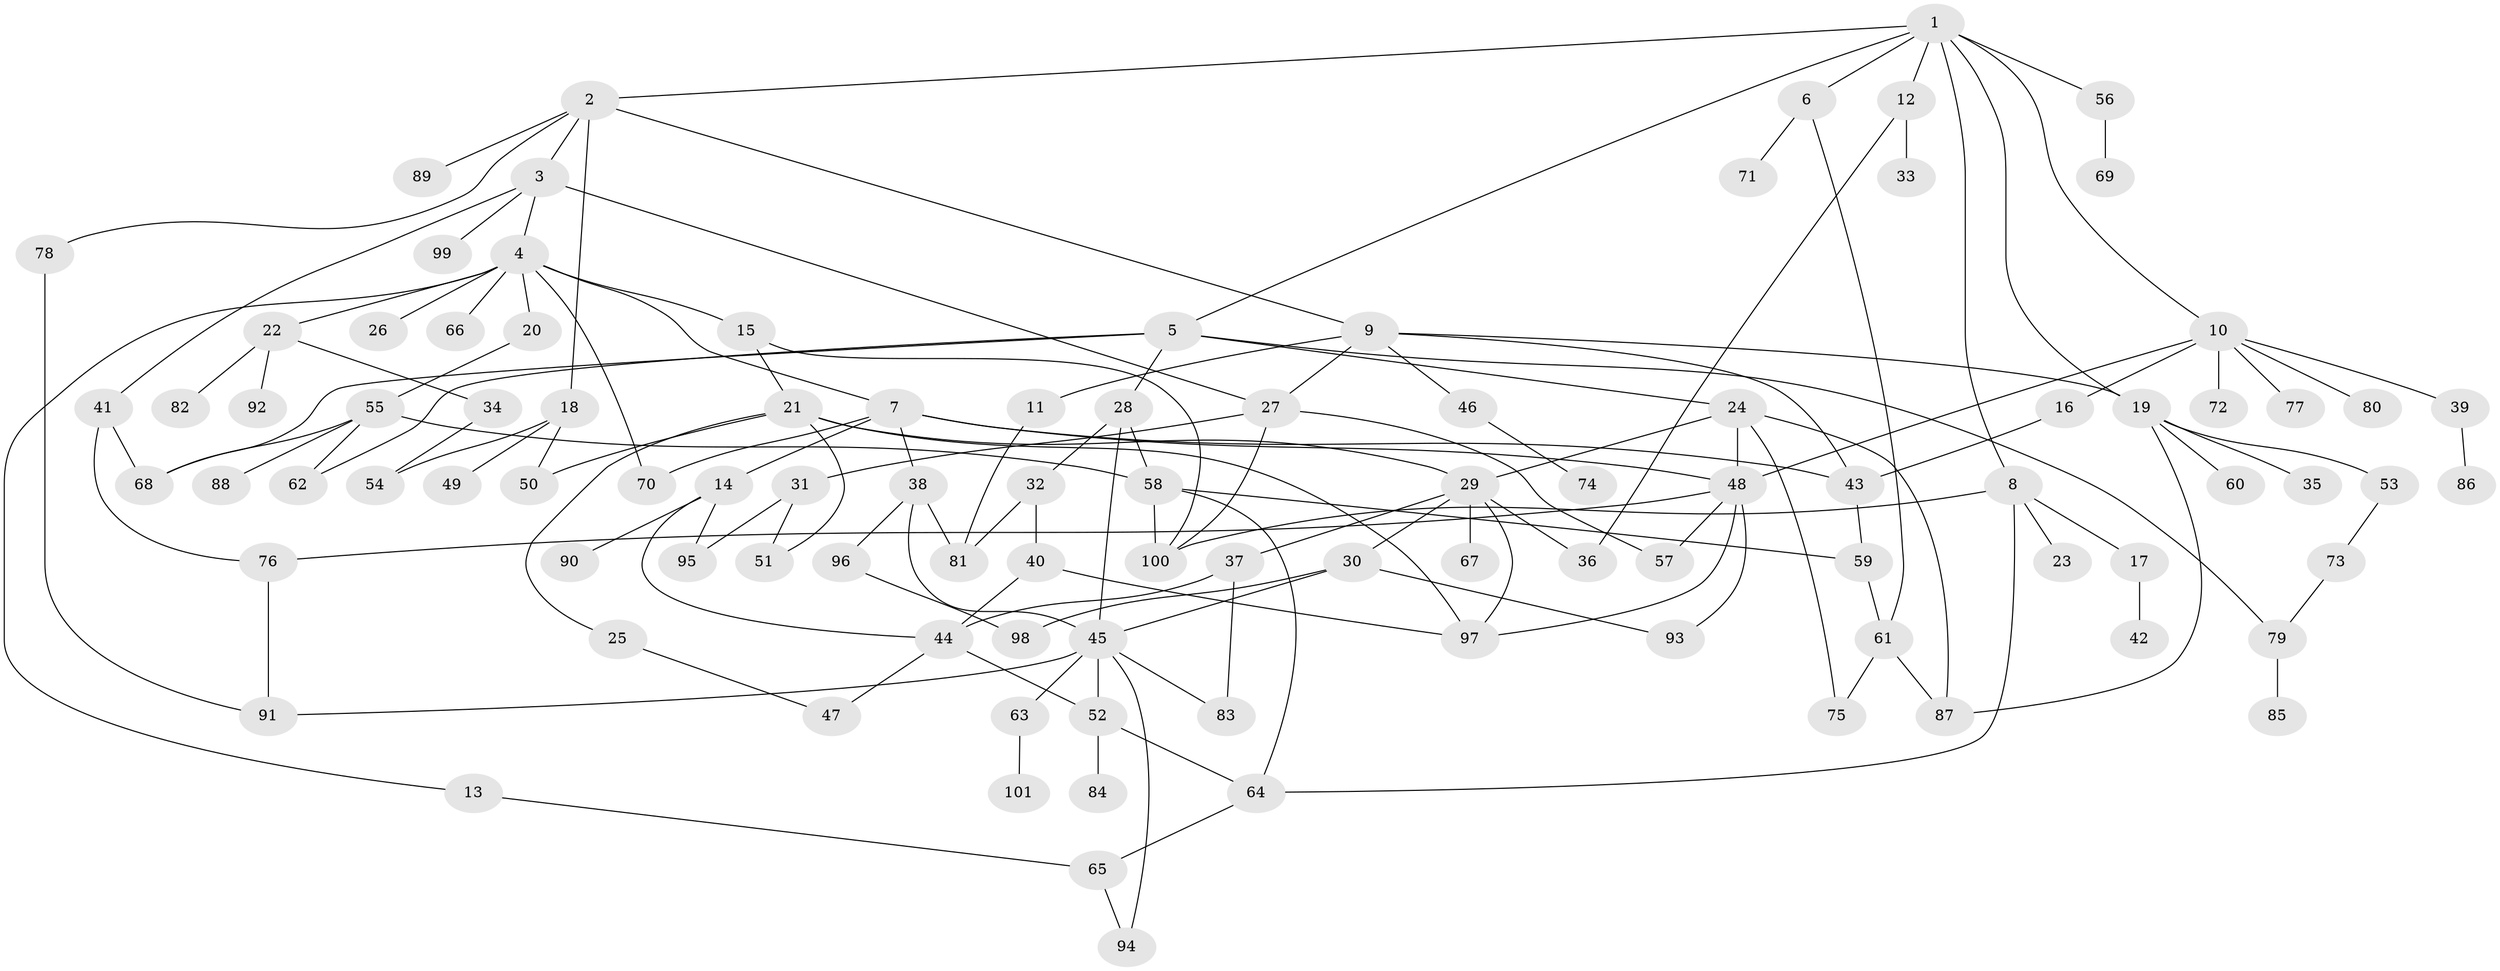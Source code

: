 // coarse degree distribution, {8: 0.06, 6: 0.08, 5: 0.04, 10: 0.02, 3: 0.18, 19: 0.02, 4: 0.08, 7: 0.02, 2: 0.28, 1: 0.22}
// Generated by graph-tools (version 1.1) at 2025/16/03/04/25 18:16:57]
// undirected, 101 vertices, 148 edges
graph export_dot {
graph [start="1"]
  node [color=gray90,style=filled];
  1;
  2;
  3;
  4;
  5;
  6;
  7;
  8;
  9;
  10;
  11;
  12;
  13;
  14;
  15;
  16;
  17;
  18;
  19;
  20;
  21;
  22;
  23;
  24;
  25;
  26;
  27;
  28;
  29;
  30;
  31;
  32;
  33;
  34;
  35;
  36;
  37;
  38;
  39;
  40;
  41;
  42;
  43;
  44;
  45;
  46;
  47;
  48;
  49;
  50;
  51;
  52;
  53;
  54;
  55;
  56;
  57;
  58;
  59;
  60;
  61;
  62;
  63;
  64;
  65;
  66;
  67;
  68;
  69;
  70;
  71;
  72;
  73;
  74;
  75;
  76;
  77;
  78;
  79;
  80;
  81;
  82;
  83;
  84;
  85;
  86;
  87;
  88;
  89;
  90;
  91;
  92;
  93;
  94;
  95;
  96;
  97;
  98;
  99;
  100;
  101;
  1 -- 2;
  1 -- 5;
  1 -- 6;
  1 -- 8;
  1 -- 10;
  1 -- 12;
  1 -- 19;
  1 -- 56;
  2 -- 3;
  2 -- 9;
  2 -- 18;
  2 -- 78;
  2 -- 89;
  3 -- 4;
  3 -- 27;
  3 -- 41;
  3 -- 99;
  4 -- 7;
  4 -- 13;
  4 -- 15;
  4 -- 20;
  4 -- 22;
  4 -- 26;
  4 -- 66;
  4 -- 70;
  5 -- 24;
  5 -- 28;
  5 -- 62;
  5 -- 79;
  5 -- 68;
  6 -- 71;
  6 -- 61;
  7 -- 14;
  7 -- 38;
  7 -- 48;
  7 -- 43;
  7 -- 70;
  8 -- 17;
  8 -- 23;
  8 -- 64;
  8 -- 100;
  9 -- 11;
  9 -- 46;
  9 -- 43;
  9 -- 27;
  9 -- 19;
  10 -- 16;
  10 -- 39;
  10 -- 48;
  10 -- 72;
  10 -- 77;
  10 -- 80;
  11 -- 81;
  12 -- 33;
  12 -- 36;
  13 -- 65;
  14 -- 90;
  14 -- 95;
  14 -- 44;
  15 -- 21;
  15 -- 100;
  16 -- 43;
  17 -- 42;
  18 -- 49;
  18 -- 50;
  18 -- 54;
  19 -- 35;
  19 -- 53;
  19 -- 60;
  19 -- 87;
  20 -- 55;
  21 -- 25;
  21 -- 29;
  21 -- 51;
  21 -- 97;
  21 -- 50;
  22 -- 34;
  22 -- 82;
  22 -- 92;
  24 -- 48;
  24 -- 75;
  24 -- 87;
  24 -- 29;
  25 -- 47;
  27 -- 31;
  27 -- 100;
  27 -- 57;
  28 -- 32;
  28 -- 45;
  28 -- 58;
  29 -- 30;
  29 -- 37;
  29 -- 67;
  29 -- 97;
  29 -- 36;
  30 -- 93;
  30 -- 45;
  30 -- 98;
  31 -- 51;
  31 -- 95;
  32 -- 40;
  32 -- 81;
  34 -- 54;
  37 -- 83;
  37 -- 44;
  38 -- 96;
  38 -- 45;
  38 -- 81;
  39 -- 86;
  40 -- 44;
  40 -- 97;
  41 -- 68;
  41 -- 76;
  43 -- 59;
  44 -- 52;
  44 -- 47;
  45 -- 52;
  45 -- 63;
  45 -- 94;
  45 -- 83;
  45 -- 91;
  46 -- 74;
  48 -- 57;
  48 -- 93;
  48 -- 76;
  48 -- 97;
  52 -- 64;
  52 -- 84;
  53 -- 73;
  55 -- 58;
  55 -- 88;
  55 -- 68;
  55 -- 62;
  56 -- 69;
  58 -- 100;
  58 -- 64;
  58 -- 59;
  59 -- 61;
  61 -- 75;
  61 -- 87;
  63 -- 101;
  64 -- 65;
  65 -- 94;
  73 -- 79;
  76 -- 91;
  78 -- 91;
  79 -- 85;
  96 -- 98;
}
